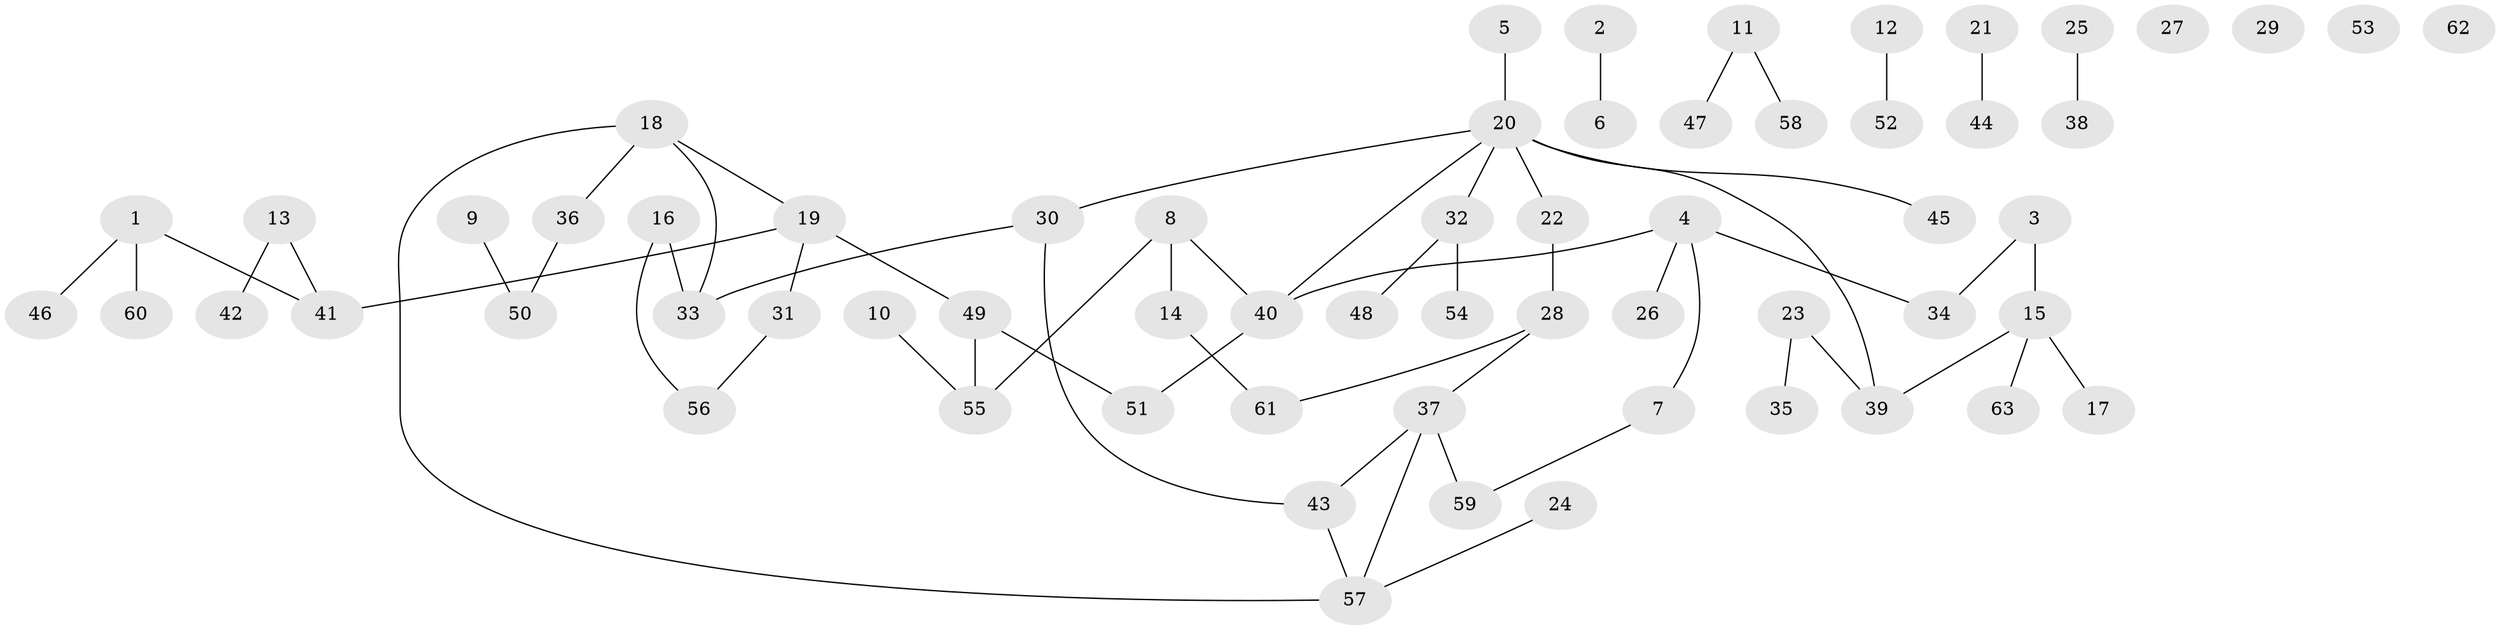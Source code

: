 // Generated by graph-tools (version 1.1) at 2025/00/03/09/25 03:00:53]
// undirected, 63 vertices, 62 edges
graph export_dot {
graph [start="1"]
  node [color=gray90,style=filled];
  1;
  2;
  3;
  4;
  5;
  6;
  7;
  8;
  9;
  10;
  11;
  12;
  13;
  14;
  15;
  16;
  17;
  18;
  19;
  20;
  21;
  22;
  23;
  24;
  25;
  26;
  27;
  28;
  29;
  30;
  31;
  32;
  33;
  34;
  35;
  36;
  37;
  38;
  39;
  40;
  41;
  42;
  43;
  44;
  45;
  46;
  47;
  48;
  49;
  50;
  51;
  52;
  53;
  54;
  55;
  56;
  57;
  58;
  59;
  60;
  61;
  62;
  63;
  1 -- 41;
  1 -- 46;
  1 -- 60;
  2 -- 6;
  3 -- 15;
  3 -- 34;
  4 -- 7;
  4 -- 26;
  4 -- 34;
  4 -- 40;
  5 -- 20;
  7 -- 59;
  8 -- 14;
  8 -- 40;
  8 -- 55;
  9 -- 50;
  10 -- 55;
  11 -- 47;
  11 -- 58;
  12 -- 52;
  13 -- 41;
  13 -- 42;
  14 -- 61;
  15 -- 17;
  15 -- 39;
  15 -- 63;
  16 -- 33;
  16 -- 56;
  18 -- 19;
  18 -- 33;
  18 -- 36;
  18 -- 57;
  19 -- 31;
  19 -- 41;
  19 -- 49;
  20 -- 22;
  20 -- 30;
  20 -- 32;
  20 -- 39;
  20 -- 40;
  20 -- 45;
  21 -- 44;
  22 -- 28;
  23 -- 35;
  23 -- 39;
  24 -- 57;
  25 -- 38;
  28 -- 37;
  28 -- 61;
  30 -- 33;
  30 -- 43;
  31 -- 56;
  32 -- 48;
  32 -- 54;
  36 -- 50;
  37 -- 43;
  37 -- 57;
  37 -- 59;
  40 -- 51;
  43 -- 57;
  49 -- 51;
  49 -- 55;
}
